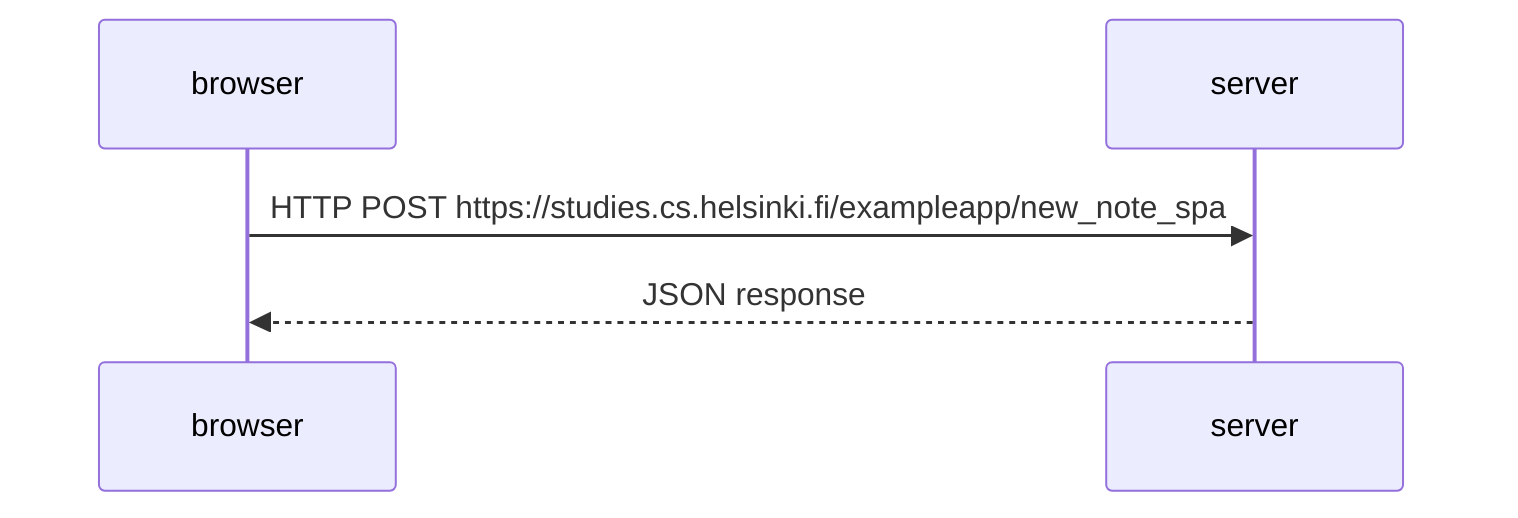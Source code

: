 sequenceDiagram
browser->>server: HTTP POST https://studies.cs.helsinki.fi/exampleapp/new_note_spa
server-->>browser: JSON response